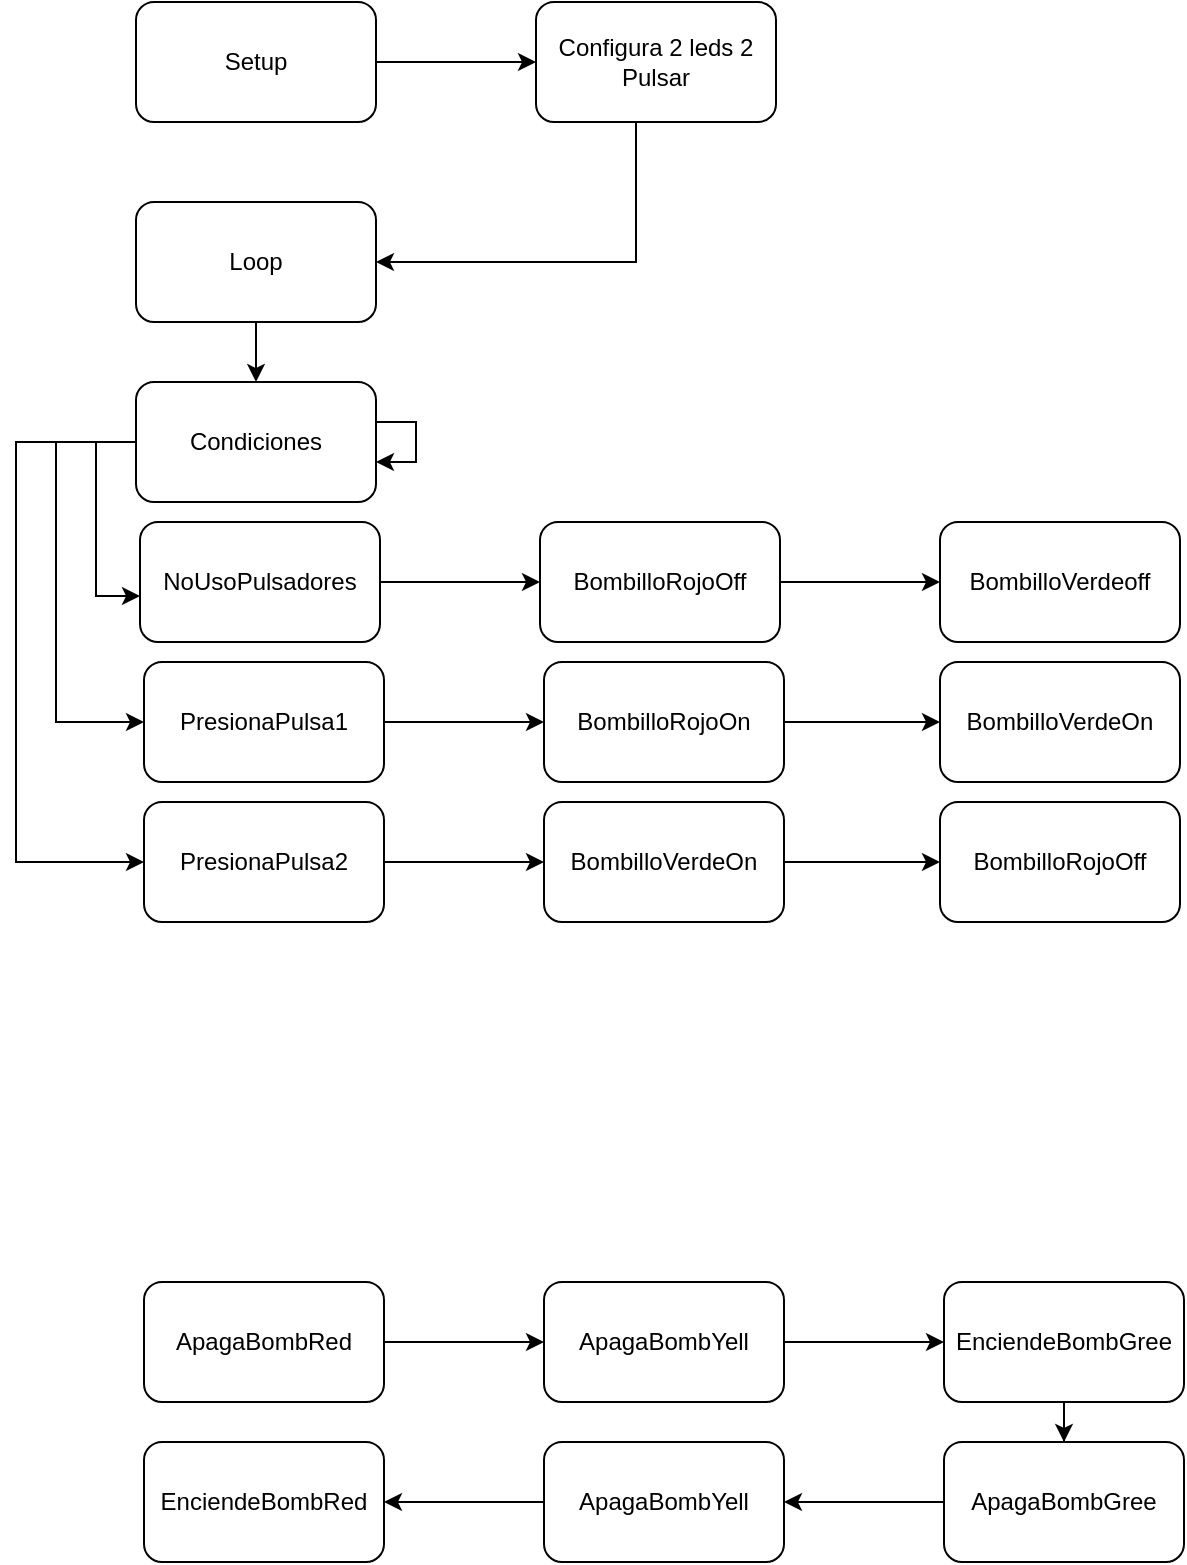 <mxfile version="13.8.0" type="github"><diagram id="C5RBs43oDa-KdzZeNtuy" name="Page-1"><mxGraphModel dx="946" dy="662" grid="1" gridSize="10" guides="1" tooltips="1" connect="1" arrows="1" fold="1" page="1" pageScale="1" pageWidth="827" pageHeight="1169" math="0" shadow="0"><root><mxCell id="WIyWlLk6GJQsqaUBKTNV-0"/><mxCell id="WIyWlLk6GJQsqaUBKTNV-1" parent="WIyWlLk6GJQsqaUBKTNV-0"/><mxCell id="1ZM4-6F-wcKnOlTKeMzP-11" value="" style="edgeStyle=orthogonalEdgeStyle;rounded=0;orthogonalLoop=1;jettySize=auto;html=1;" parent="WIyWlLk6GJQsqaUBKTNV-1" source="1ZM4-6F-wcKnOlTKeMzP-0" target="1ZM4-6F-wcKnOlTKeMzP-10" edge="1"><mxGeometry relative="1" as="geometry"/></mxCell><mxCell id="1ZM4-6F-wcKnOlTKeMzP-0" value="BombilloRojoOff" style="rounded=1;whiteSpace=wrap;html=1;" parent="WIyWlLk6GJQsqaUBKTNV-1" vertex="1"><mxGeometry x="352" y="320" width="120" height="60" as="geometry"/></mxCell><mxCell id="7kQ0YOoyYikiiQAxif0X-2" style="edgeStyle=orthogonalEdgeStyle;rounded=0;orthogonalLoop=1;jettySize=auto;html=1;" edge="1" parent="WIyWlLk6GJQsqaUBKTNV-1" source="1ZM4-6F-wcKnOlTKeMzP-1" target="1ZM4-6F-wcKnOlTKeMzP-39"><mxGeometry relative="1" as="geometry"/></mxCell><mxCell id="1ZM4-6F-wcKnOlTKeMzP-1" value="Loop" style="rounded=1;whiteSpace=wrap;html=1;" parent="WIyWlLk6GJQsqaUBKTNV-1" vertex="1"><mxGeometry x="150" y="160" width="120" height="60" as="geometry"/></mxCell><mxCell id="1ZM4-6F-wcKnOlTKeMzP-4" value="" style="edgeStyle=orthogonalEdgeStyle;rounded=0;orthogonalLoop=1;jettySize=auto;html=1;" parent="WIyWlLk6GJQsqaUBKTNV-1" source="1ZM4-6F-wcKnOlTKeMzP-2" target="1ZM4-6F-wcKnOlTKeMzP-3" edge="1"><mxGeometry relative="1" as="geometry"/></mxCell><mxCell id="1ZM4-6F-wcKnOlTKeMzP-2" value="Setup" style="rounded=1;whiteSpace=wrap;html=1;" parent="WIyWlLk6GJQsqaUBKTNV-1" vertex="1"><mxGeometry x="150" y="60" width="120" height="60" as="geometry"/></mxCell><mxCell id="1ZM4-6F-wcKnOlTKeMzP-8" style="edgeStyle=orthogonalEdgeStyle;rounded=0;orthogonalLoop=1;jettySize=auto;html=1;" parent="WIyWlLk6GJQsqaUBKTNV-1" source="1ZM4-6F-wcKnOlTKeMzP-3" target="1ZM4-6F-wcKnOlTKeMzP-1" edge="1"><mxGeometry relative="1" as="geometry"><Array as="points"><mxPoint x="400" y="190"/></Array></mxGeometry></mxCell><mxCell id="1ZM4-6F-wcKnOlTKeMzP-3" value="Configura 2 leds 2 Pulsar" style="whiteSpace=wrap;html=1;rounded=1;" parent="WIyWlLk6GJQsqaUBKTNV-1" vertex="1"><mxGeometry x="350" y="60" width="120" height="60" as="geometry"/></mxCell><mxCell id="1ZM4-6F-wcKnOlTKeMzP-10" value="BombilloVerdeoff" style="whiteSpace=wrap;html=1;rounded=1;" parent="WIyWlLk6GJQsqaUBKTNV-1" vertex="1"><mxGeometry x="552" y="320" width="120" height="60" as="geometry"/></mxCell><mxCell id="1ZM4-6F-wcKnOlTKeMzP-20" value="" style="edgeStyle=orthogonalEdgeStyle;rounded=0;orthogonalLoop=1;jettySize=auto;html=1;" parent="WIyWlLk6GJQsqaUBKTNV-1" source="1ZM4-6F-wcKnOlTKeMzP-17" target="1ZM4-6F-wcKnOlTKeMzP-19" edge="1"><mxGeometry relative="1" as="geometry"/></mxCell><mxCell id="1ZM4-6F-wcKnOlTKeMzP-17" value="PresionaPulsa1" style="whiteSpace=wrap;html=1;rounded=1;" parent="WIyWlLk6GJQsqaUBKTNV-1" vertex="1"><mxGeometry x="154" y="390" width="120" height="60" as="geometry"/></mxCell><mxCell id="1ZM4-6F-wcKnOlTKeMzP-22" value="" style="edgeStyle=orthogonalEdgeStyle;rounded=0;orthogonalLoop=1;jettySize=auto;html=1;" parent="WIyWlLk6GJQsqaUBKTNV-1" source="1ZM4-6F-wcKnOlTKeMzP-19" target="1ZM4-6F-wcKnOlTKeMzP-21" edge="1"><mxGeometry relative="1" as="geometry"/></mxCell><mxCell id="1ZM4-6F-wcKnOlTKeMzP-19" value="BombilloRojoOn" style="whiteSpace=wrap;html=1;rounded=1;" parent="WIyWlLk6GJQsqaUBKTNV-1" vertex="1"><mxGeometry x="354" y="390" width="120" height="60" as="geometry"/></mxCell><mxCell id="1ZM4-6F-wcKnOlTKeMzP-21" value="BombilloVerdeOn" style="whiteSpace=wrap;html=1;rounded=1;" parent="WIyWlLk6GJQsqaUBKTNV-1" vertex="1"><mxGeometry x="552" y="390" width="120" height="60" as="geometry"/></mxCell><mxCell id="1ZM4-6F-wcKnOlTKeMzP-33" value="" style="edgeStyle=orthogonalEdgeStyle;rounded=0;orthogonalLoop=1;jettySize=auto;html=1;" parent="WIyWlLk6GJQsqaUBKTNV-1" source="1ZM4-6F-wcKnOlTKeMzP-34" target="1ZM4-6F-wcKnOlTKeMzP-36" edge="1"><mxGeometry relative="1" as="geometry"/></mxCell><mxCell id="1ZM4-6F-wcKnOlTKeMzP-34" value="PresionaPulsa2" style="whiteSpace=wrap;html=1;rounded=1;" parent="WIyWlLk6GJQsqaUBKTNV-1" vertex="1"><mxGeometry x="154" y="460" width="120" height="60" as="geometry"/></mxCell><mxCell id="1ZM4-6F-wcKnOlTKeMzP-35" value="" style="edgeStyle=orthogonalEdgeStyle;rounded=0;orthogonalLoop=1;jettySize=auto;html=1;" parent="WIyWlLk6GJQsqaUBKTNV-1" source="1ZM4-6F-wcKnOlTKeMzP-36" target="1ZM4-6F-wcKnOlTKeMzP-37" edge="1"><mxGeometry relative="1" as="geometry"/></mxCell><mxCell id="1ZM4-6F-wcKnOlTKeMzP-36" value="BombilloVerdeOn" style="whiteSpace=wrap;html=1;rounded=1;" parent="WIyWlLk6GJQsqaUBKTNV-1" vertex="1"><mxGeometry x="354" y="460" width="120" height="60" as="geometry"/></mxCell><mxCell id="1ZM4-6F-wcKnOlTKeMzP-37" value="BombilloRojoOff" style="whiteSpace=wrap;html=1;rounded=1;" parent="WIyWlLk6GJQsqaUBKTNV-1" vertex="1"><mxGeometry x="552" y="460" width="120" height="60" as="geometry"/></mxCell><mxCell id="7kQ0YOoyYikiiQAxif0X-6" style="edgeStyle=orthogonalEdgeStyle;rounded=0;orthogonalLoop=1;jettySize=auto;html=1;entryX=0;entryY=0.617;entryDx=0;entryDy=0;entryPerimeter=0;" edge="1" parent="WIyWlLk6GJQsqaUBKTNV-1" source="1ZM4-6F-wcKnOlTKeMzP-39" target="7kQ0YOoyYikiiQAxif0X-4"><mxGeometry relative="1" as="geometry"><Array as="points"><mxPoint x="130" y="280"/><mxPoint x="130" y="357"/></Array></mxGeometry></mxCell><mxCell id="7kQ0YOoyYikiiQAxif0X-7" style="edgeStyle=orthogonalEdgeStyle;rounded=0;orthogonalLoop=1;jettySize=auto;html=1;" edge="1" parent="WIyWlLk6GJQsqaUBKTNV-1" source="1ZM4-6F-wcKnOlTKeMzP-39" target="1ZM4-6F-wcKnOlTKeMzP-17"><mxGeometry relative="1" as="geometry"><Array as="points"><mxPoint x="110" y="280"/><mxPoint x="110" y="420"/></Array></mxGeometry></mxCell><mxCell id="7kQ0YOoyYikiiQAxif0X-9" style="edgeStyle=orthogonalEdgeStyle;rounded=0;orthogonalLoop=1;jettySize=auto;html=1;entryX=0;entryY=0.5;entryDx=0;entryDy=0;" edge="1" parent="WIyWlLk6GJQsqaUBKTNV-1" source="1ZM4-6F-wcKnOlTKeMzP-39" target="1ZM4-6F-wcKnOlTKeMzP-34"><mxGeometry relative="1" as="geometry"><Array as="points"><mxPoint x="90" y="280"/><mxPoint x="90" y="490"/></Array></mxGeometry></mxCell><mxCell id="7kQ0YOoyYikiiQAxif0X-10" style="edgeStyle=orthogonalEdgeStyle;rounded=0;orthogonalLoop=1;jettySize=auto;html=1;" edge="1" parent="WIyWlLk6GJQsqaUBKTNV-1" source="1ZM4-6F-wcKnOlTKeMzP-39" target="1ZM4-6F-wcKnOlTKeMzP-39"><mxGeometry relative="1" as="geometry"><mxPoint x="691" y="590" as="targetPoint"/></mxGeometry></mxCell><mxCell id="1ZM4-6F-wcKnOlTKeMzP-39" value="Condiciones" style="whiteSpace=wrap;html=1;rounded=1;" parent="WIyWlLk6GJQsqaUBKTNV-1" vertex="1"><mxGeometry x="150" y="250" width="120" height="60" as="geometry"/></mxCell><mxCell id="1ZM4-6F-wcKnOlTKeMzP-40" value="" style="edgeStyle=orthogonalEdgeStyle;rounded=0;orthogonalLoop=1;jettySize=auto;html=1;" parent="WIyWlLk6GJQsqaUBKTNV-1" source="1ZM4-6F-wcKnOlTKeMzP-41" target="1ZM4-6F-wcKnOlTKeMzP-43" edge="1"><mxGeometry relative="1" as="geometry"/></mxCell><mxCell id="1ZM4-6F-wcKnOlTKeMzP-41" value="ApagaBombRed" style="whiteSpace=wrap;html=1;rounded=1;" parent="WIyWlLk6GJQsqaUBKTNV-1" vertex="1"><mxGeometry x="154" y="700" width="120" height="60" as="geometry"/></mxCell><mxCell id="1ZM4-6F-wcKnOlTKeMzP-42" value="" style="edgeStyle=orthogonalEdgeStyle;rounded=0;orthogonalLoop=1;jettySize=auto;html=1;" parent="WIyWlLk6GJQsqaUBKTNV-1" source="1ZM4-6F-wcKnOlTKeMzP-43" target="1ZM4-6F-wcKnOlTKeMzP-44" edge="1"><mxGeometry relative="1" as="geometry"/></mxCell><mxCell id="1ZM4-6F-wcKnOlTKeMzP-43" value="ApagaBombYell" style="whiteSpace=wrap;html=1;rounded=1;" parent="WIyWlLk6GJQsqaUBKTNV-1" vertex="1"><mxGeometry x="354" y="700" width="120" height="60" as="geometry"/></mxCell><mxCell id="Te0WbO7yytaAruiW9-By-14" style="edgeStyle=orthogonalEdgeStyle;rounded=0;orthogonalLoop=1;jettySize=auto;html=1;" parent="WIyWlLk6GJQsqaUBKTNV-1" source="1ZM4-6F-wcKnOlTKeMzP-44" target="1ZM4-6F-wcKnOlTKeMzP-52" edge="1"><mxGeometry relative="1" as="geometry"/></mxCell><mxCell id="1ZM4-6F-wcKnOlTKeMzP-44" value="EnciendeBombGree" style="whiteSpace=wrap;html=1;rounded=1;" parent="WIyWlLk6GJQsqaUBKTNV-1" vertex="1"><mxGeometry x="554" y="700" width="120" height="60" as="geometry"/></mxCell><mxCell id="1ZM4-6F-wcKnOlTKeMzP-48" value="" style="edgeStyle=orthogonalEdgeStyle;rounded=0;orthogonalLoop=1;jettySize=auto;html=1;" parent="WIyWlLk6GJQsqaUBKTNV-1" source="1ZM4-6F-wcKnOlTKeMzP-51" target="1ZM4-6F-wcKnOlTKeMzP-49" edge="1"><mxGeometry relative="1" as="geometry"/></mxCell><mxCell id="1ZM4-6F-wcKnOlTKeMzP-49" value="EnciendeBombRed" style="whiteSpace=wrap;html=1;rounded=1;" parent="WIyWlLk6GJQsqaUBKTNV-1" vertex="1"><mxGeometry x="154" y="780" width="120" height="60" as="geometry"/></mxCell><mxCell id="1ZM4-6F-wcKnOlTKeMzP-50" value="" style="edgeStyle=orthogonalEdgeStyle;rounded=0;orthogonalLoop=1;jettySize=auto;html=1;" parent="WIyWlLk6GJQsqaUBKTNV-1" source="1ZM4-6F-wcKnOlTKeMzP-52" target="1ZM4-6F-wcKnOlTKeMzP-51" edge="1"><mxGeometry relative="1" as="geometry"/></mxCell><mxCell id="1ZM4-6F-wcKnOlTKeMzP-51" value="ApagaBombYell" style="whiteSpace=wrap;html=1;rounded=1;" parent="WIyWlLk6GJQsqaUBKTNV-1" vertex="1"><mxGeometry x="354" y="780" width="120" height="60" as="geometry"/></mxCell><mxCell id="1ZM4-6F-wcKnOlTKeMzP-52" value="ApagaBombGree" style="whiteSpace=wrap;html=1;rounded=1;" parent="WIyWlLk6GJQsqaUBKTNV-1" vertex="1"><mxGeometry x="554" y="780" width="120" height="60" as="geometry"/></mxCell><mxCell id="7kQ0YOoyYikiiQAxif0X-5" style="edgeStyle=orthogonalEdgeStyle;rounded=0;orthogonalLoop=1;jettySize=auto;html=1;" edge="1" parent="WIyWlLk6GJQsqaUBKTNV-1" source="7kQ0YOoyYikiiQAxif0X-4" target="1ZM4-6F-wcKnOlTKeMzP-0"><mxGeometry relative="1" as="geometry"/></mxCell><mxCell id="7kQ0YOoyYikiiQAxif0X-4" value="NoUsoPulsadores" style="whiteSpace=wrap;html=1;rounded=1;" vertex="1" parent="WIyWlLk6GJQsqaUBKTNV-1"><mxGeometry x="152" y="320" width="120" height="60" as="geometry"/></mxCell></root></mxGraphModel></diagram></mxfile>
